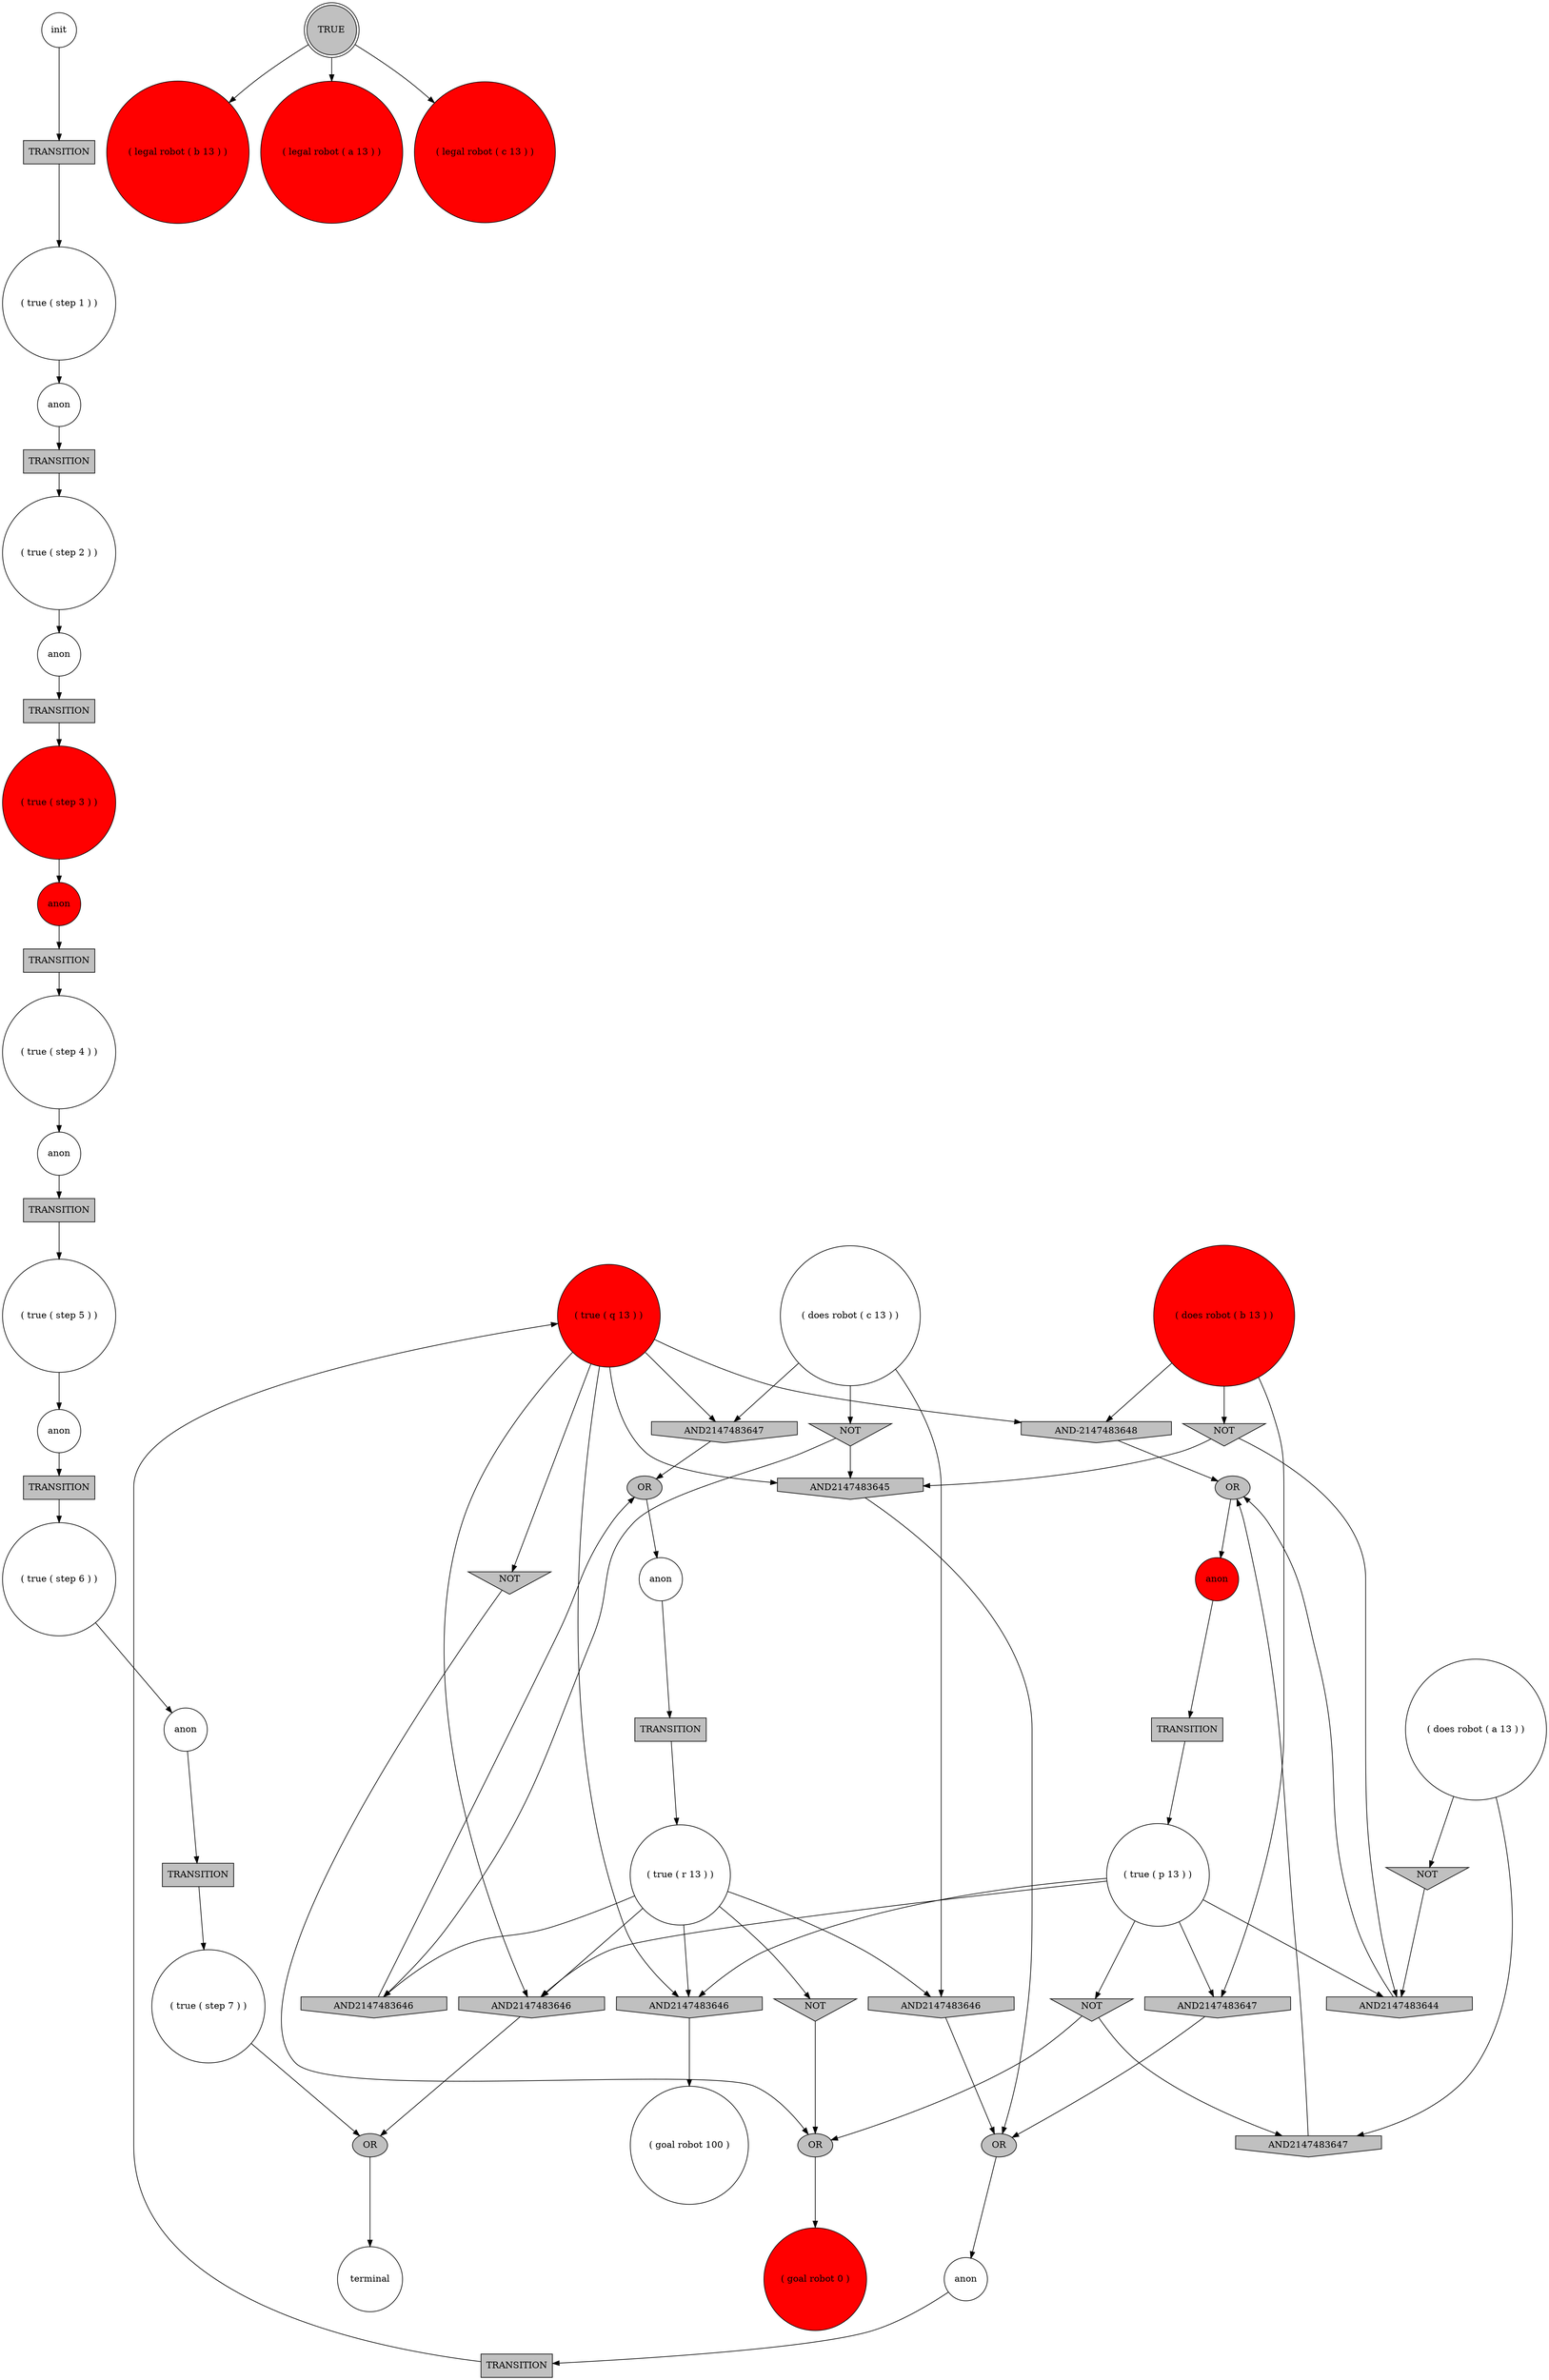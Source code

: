 digraph propNet
{
	"@16816692"[shape=circle, style= filled, fillcolor=red, label="anon"]; "@16816692"->"@44d02a01"; 
	"@79796960"[shape=invtriangle, style= filled, fillcolor=grey, label="NOT"]; "@79796960"->"@77366827"; "@79796960"->"@567aedd3"; 
	"@281bc02f"[shape=circle, style= filled, fillcolor=white, label="( true ( step 5 ) )"]; "@281bc02f"->"@6903a855"; 
	"@2026b861"[shape=circle, style= filled, fillcolor=white, label="terminal"]; 
	"@14fba4ab"[shape=circle, style= filled, fillcolor=red, label="( true ( q 13 ) )"]; "@14fba4ab"->"@1eedff7d"; "@14fba4ab"->"@334ae449"; "@14fba4ab"->"@745917f0"; "@14fba4ab"->"@45a6fcac"; "@14fba4ab"->"@130fad00"; "@14fba4ab"->"@2a687447"; 
	"@5f4e0f29"[shape=box, style= filled, fillcolor=grey, label="TRANSITION"]; "@5f4e0f29"->"@14fba4ab"; 
	"@317e31e1"[shape=circle, style= filled, fillcolor=white, label="( true ( step 6 ) )"]; "@317e31e1"->"@412f9af0"; 
	"@5837908b"[shape=circle, style= filled, fillcolor=white, label="anon"]; "@5837908b"->"@30f57455"; 
	"@24fef42f"[shape=ellipse, style= filled, fillcolor=grey, label="OR"]; "@24fef42f"->"@2026b861"; 
	"@45a6fcac"[shape=invhouse, style= filled, fillcolor=grey, label="AND-2147483648"]; "@45a6fcac"->"@34683f5f"; 
	"@4f271610"[shape=circle, style= filled, fillcolor=white, label="anon"]; "@4f271610"->"@87f4aee"; 
	"@6903a855"[shape=circle, style= filled, fillcolor=white, label="anon"]; "@6903a855"->"@42fb9eb6"; 
	"@66ca1793"[shape=circle, style= filled, fillcolor=white, label="( true ( step 2 ) )"]; "@66ca1793"->"@4f271610"; 
	"@31663004"[shape=box, style= filled, fillcolor=grey, label="TRANSITION"]; "@31663004"->"@367ffa40"; 
	"@1eedff7d"[shape=invtriangle, style= filled, fillcolor=grey, label="NOT"]; "@1eedff7d"->"@77366827"; 
	"@58528192"[shape=circle, style= filled, fillcolor=white, label="( goal robot 100 )"]; 
	"@7a7ab38f"[shape=circle, style= filled, fillcolor=white, label="( does robot ( c 13 ) )"]; "@7a7ab38f"->"@61cb9a7b"; "@7a7ab38f"->"@27c9cb73"; "@7a7ab38f"->"@130fad00"; 
	"@5274728"[shape=box, style= filled, fillcolor=grey, label="TRANSITION"]; "@5274728"->"@410aa5ac"; 
	"@60f6bab2"[shape=doublecircle, style= filled, fillcolor=grey, label="TRUE"]; "@60f6bab2"->"@73081e10"; "@60f6bab2"->"@3daaaf05"; "@60f6bab2"->"@4f42197f"; 
	"@2f4d552d"[shape=box, style= filled, fillcolor=grey, label="TRANSITION"]; "@2f4d552d"->"@3a2c60bd"; 
	"@5997d3e0"[shape=invtriangle, style= filled, fillcolor=grey, label="NOT"]; "@5997d3e0"->"@77366827"; 
	"@3a2c60bd"[shape=circle, style= filled, fillcolor=white, label="( true ( step 7 ) )"]; "@3a2c60bd"->"@24fef42f"; 
	"@87f4aee"[shape=box, style= filled, fillcolor=grey, label="TRANSITION"]; "@87f4aee"->"@4de83059"; 
	"@3daaaf05"[shape=circle, style= filled, fillcolor=red, label="( legal robot ( a 13 ) )"]; 
	"@5af5b9f6"[shape=circle, style= filled, fillcolor=white, label="anon"]; "@5af5b9f6"->"@5f4e0f29"; 
	"@1eb79db1"[shape=circle, style= filled, fillcolor=white, label="anon"]; "@1eb79db1"->"@461ec383"; 
	"@34683f5f"[shape=ellipse, style= filled, fillcolor=grey, label="OR"]; "@34683f5f"->"@45d649b3"; 
	"@6f4efc23"[shape=circle, style= filled, fillcolor=white, label="( does robot ( a 13 ) )"]; "@6f4efc23"->"@5bacacda"; "@6f4efc23"->"@567aedd3"; 
	"@34777ff2"[shape=circle, style= filled, fillcolor=white, label="anon"]; "@34777ff2"->"@31663004"; 
	"@745917f0"[shape=invhouse, style= filled, fillcolor=grey, label="AND2147483645"]; "@745917f0"->"@38efc5cf"; 
	"@567aedd3"[shape=invhouse, style= filled, fillcolor=grey, label="AND2147483647"]; "@567aedd3"->"@34683f5f"; 
	"@61cb9a7b"[shape=invtriangle, style= filled, fillcolor=grey, label="NOT"]; "@61cb9a7b"->"@274569f3"; "@61cb9a7b"->"@745917f0"; 
	"@412f9af0"[shape=circle, style= filled, fillcolor=white, label="anon"]; "@412f9af0"->"@2f4d552d"; 
	"@367ffa40"[shape=circle, style= filled, fillcolor=white, label="( true ( r 13 ) )"]; "@367ffa40"->"@334ae449"; "@367ffa40"->"@274569f3"; "@367ffa40"->"@5997d3e0"; "@367ffa40"->"@27c9cb73"; "@367ffa40"->"@2a687447"; 
	"@42fb9eb6"[shape=box, style= filled, fillcolor=grey, label="TRANSITION"]; "@42fb9eb6"->"@317e31e1"; 
	"@45d649b3"[shape=circle, style= filled, fillcolor=red, label="anon"]; "@45d649b3"->"@7c410a6f"; 
	"@30f57455"[shape=box, style= filled, fillcolor=grey, label="TRANSITION"]; "@30f57455"->"@66ca1793"; 
	"@410aa5ac"[shape=circle, style= filled, fillcolor=white, label="( true ( step 1 ) )"]; "@410aa5ac"->"@5837908b"; 
	"@27c9cb73"[shape=invhouse, style= filled, fillcolor=grey, label="AND2147483646"]; "@27c9cb73"->"@38efc5cf"; 
	"@73081e10"[shape=circle, style= filled, fillcolor=red, label="( legal robot ( b 13 ) )"]; 
	"@38efc5cf"[shape=ellipse, style= filled, fillcolor=grey, label="OR"]; "@38efc5cf"->"@5af5b9f6"; 
	"@11b88c8c"[shape=ellipse, style= filled, fillcolor=grey, label="OR"]; "@11b88c8c"->"@34777ff2"; 
	"@32f3c770"[shape=invtriangle, style= filled, fillcolor=grey, label="NOT"]; "@32f3c770"->"@14cd5b49"; "@32f3c770"->"@745917f0"; 
	"@461ec383"[shape=box, style= filled, fillcolor=grey, label="TRANSITION"]; "@461ec383"->"@281bc02f"; 
	"@1059adf2"[shape=circle, style= filled, fillcolor=red, label="( goal robot 0 )"]; 
	"@4de83059"[shape=circle, style= filled, fillcolor=red, label="( true ( step 3 ) )"]; "@4de83059"->"@16816692"; 
	"@58b99567"[shape=circle, style= filled, fillcolor=white, label="( true ( p 13 ) )"]; "@58b99567"->"@334ae449"; "@58b99567"->"@14cd5b49"; "@58b99567"->"@8322655"; "@58b99567"->"@79796960"; "@58b99567"->"@2a687447"; 
	"@130fad00"[shape=invhouse, style= filled, fillcolor=grey, label="AND2147483647"]; "@130fad00"->"@11b88c8c"; 
	"@5717690a"[shape=circle, style= filled, fillcolor=white, label="init"]; "@5717690a"->"@5274728"; 
	"@7c410a6f"[shape=box, style= filled, fillcolor=grey, label="TRANSITION"]; "@7c410a6f"->"@58b99567"; 
	"@2a687447"[shape=invhouse, style= filled, fillcolor=grey, label="AND2147483646"]; "@2a687447"->"@58528192"; 
	"@4f42197f"[shape=circle, style= filled, fillcolor=red, label="( legal robot ( c 13 ) )"]; 
	"@8322655"[shape=invhouse, style= filled, fillcolor=grey, label="AND2147483647"]; "@8322655"->"@38efc5cf"; 
	"@274569f3"[shape=invhouse, style= filled, fillcolor=grey, label="AND2147483646"]; "@274569f3"->"@11b88c8c"; 
	"@44d02a01"[shape=box, style= filled, fillcolor=grey, label="TRANSITION"]; "@44d02a01"->"@330c7c8c"; 
	"@7dcffb18"[shape=circle, style= filled, fillcolor=red, label="( does robot ( b 13 ) )"]; "@7dcffb18"->"@32f3c770"; "@7dcffb18"->"@8322655"; "@7dcffb18"->"@45a6fcac"; 
	"@334ae449"[shape=invhouse, style= filled, fillcolor=grey, label="AND2147483646"]; "@334ae449"->"@24fef42f"; 
	"@77366827"[shape=ellipse, style= filled, fillcolor=grey, label="OR"]; "@77366827"->"@1059adf2"; 
	"@5bacacda"[shape=invtriangle, style= filled, fillcolor=grey, label="NOT"]; "@5bacacda"->"@14cd5b49"; 
	"@330c7c8c"[shape=circle, style= filled, fillcolor=white, label="( true ( step 4 ) )"]; "@330c7c8c"->"@1eb79db1"; 
	"@14cd5b49"[shape=invhouse, style= filled, fillcolor=grey, label="AND2147483644"]; "@14cd5b49"->"@34683f5f"; 
}